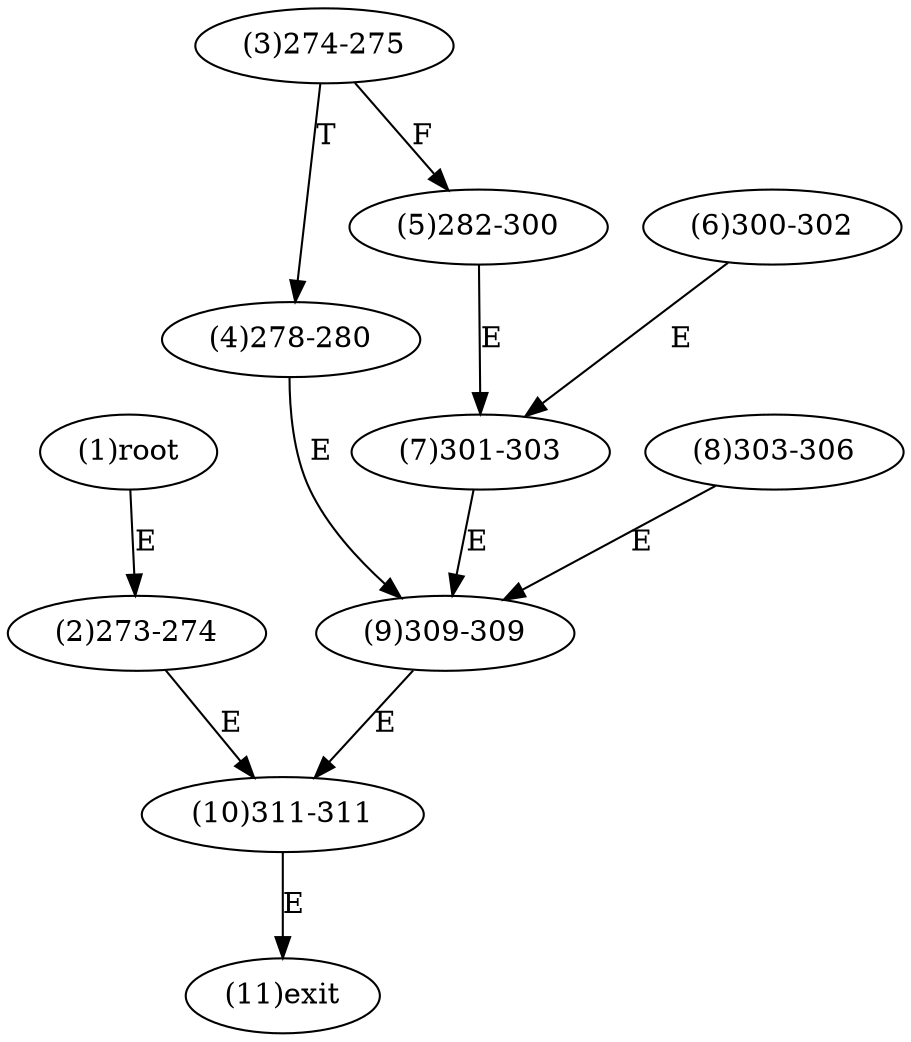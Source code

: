 digraph "" { 
1[ label="(1)root"];
2[ label="(2)273-274"];
3[ label="(3)274-275"];
4[ label="(4)278-280"];
5[ label="(5)282-300"];
6[ label="(6)300-302"];
7[ label="(7)301-303"];
8[ label="(8)303-306"];
9[ label="(9)309-309"];
10[ label="(10)311-311"];
11[ label="(11)exit"];
1->2[ label="E"];
2->10[ label="E"];
3->5[ label="F"];
3->4[ label="T"];
4->9[ label="E"];
5->7[ label="E"];
6->7[ label="E"];
7->9[ label="E"];
8->9[ label="E"];
9->10[ label="E"];
10->11[ label="E"];
}